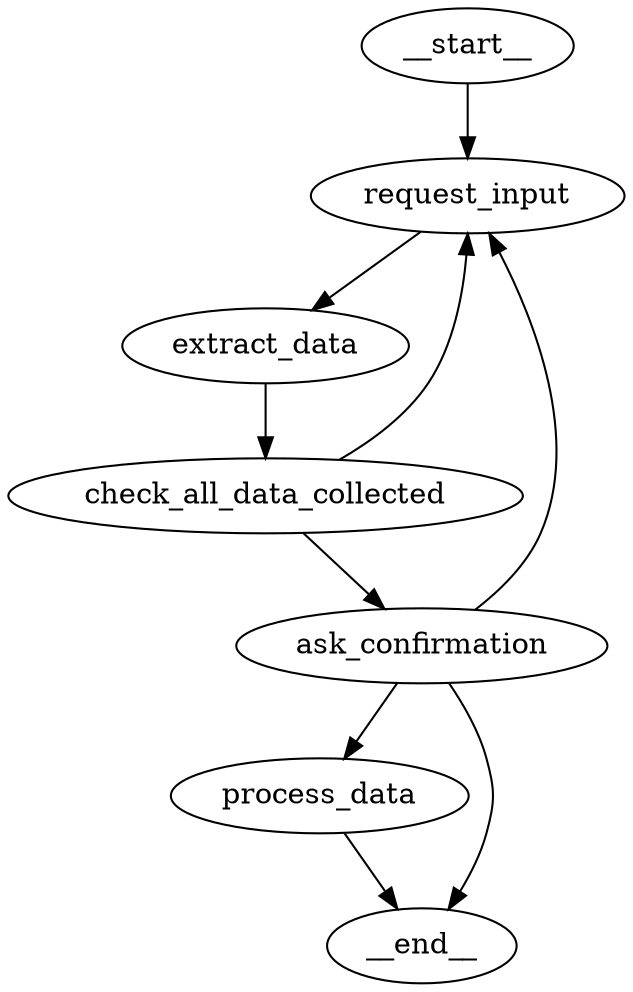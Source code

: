 
strict digraph {
    __start__ -> request_input;
    extract_data -> check_all_data_collected;
    check_all_data_collected -> request_input;
    request_input -> extract_data;

    check_all_data_collected -> ask_confirmation;
    ask_confirmation -> process_data;
    ask_confirmation -> request_input;
    ask_confirmation -> __end__;
    process_data -> __end__;
}
